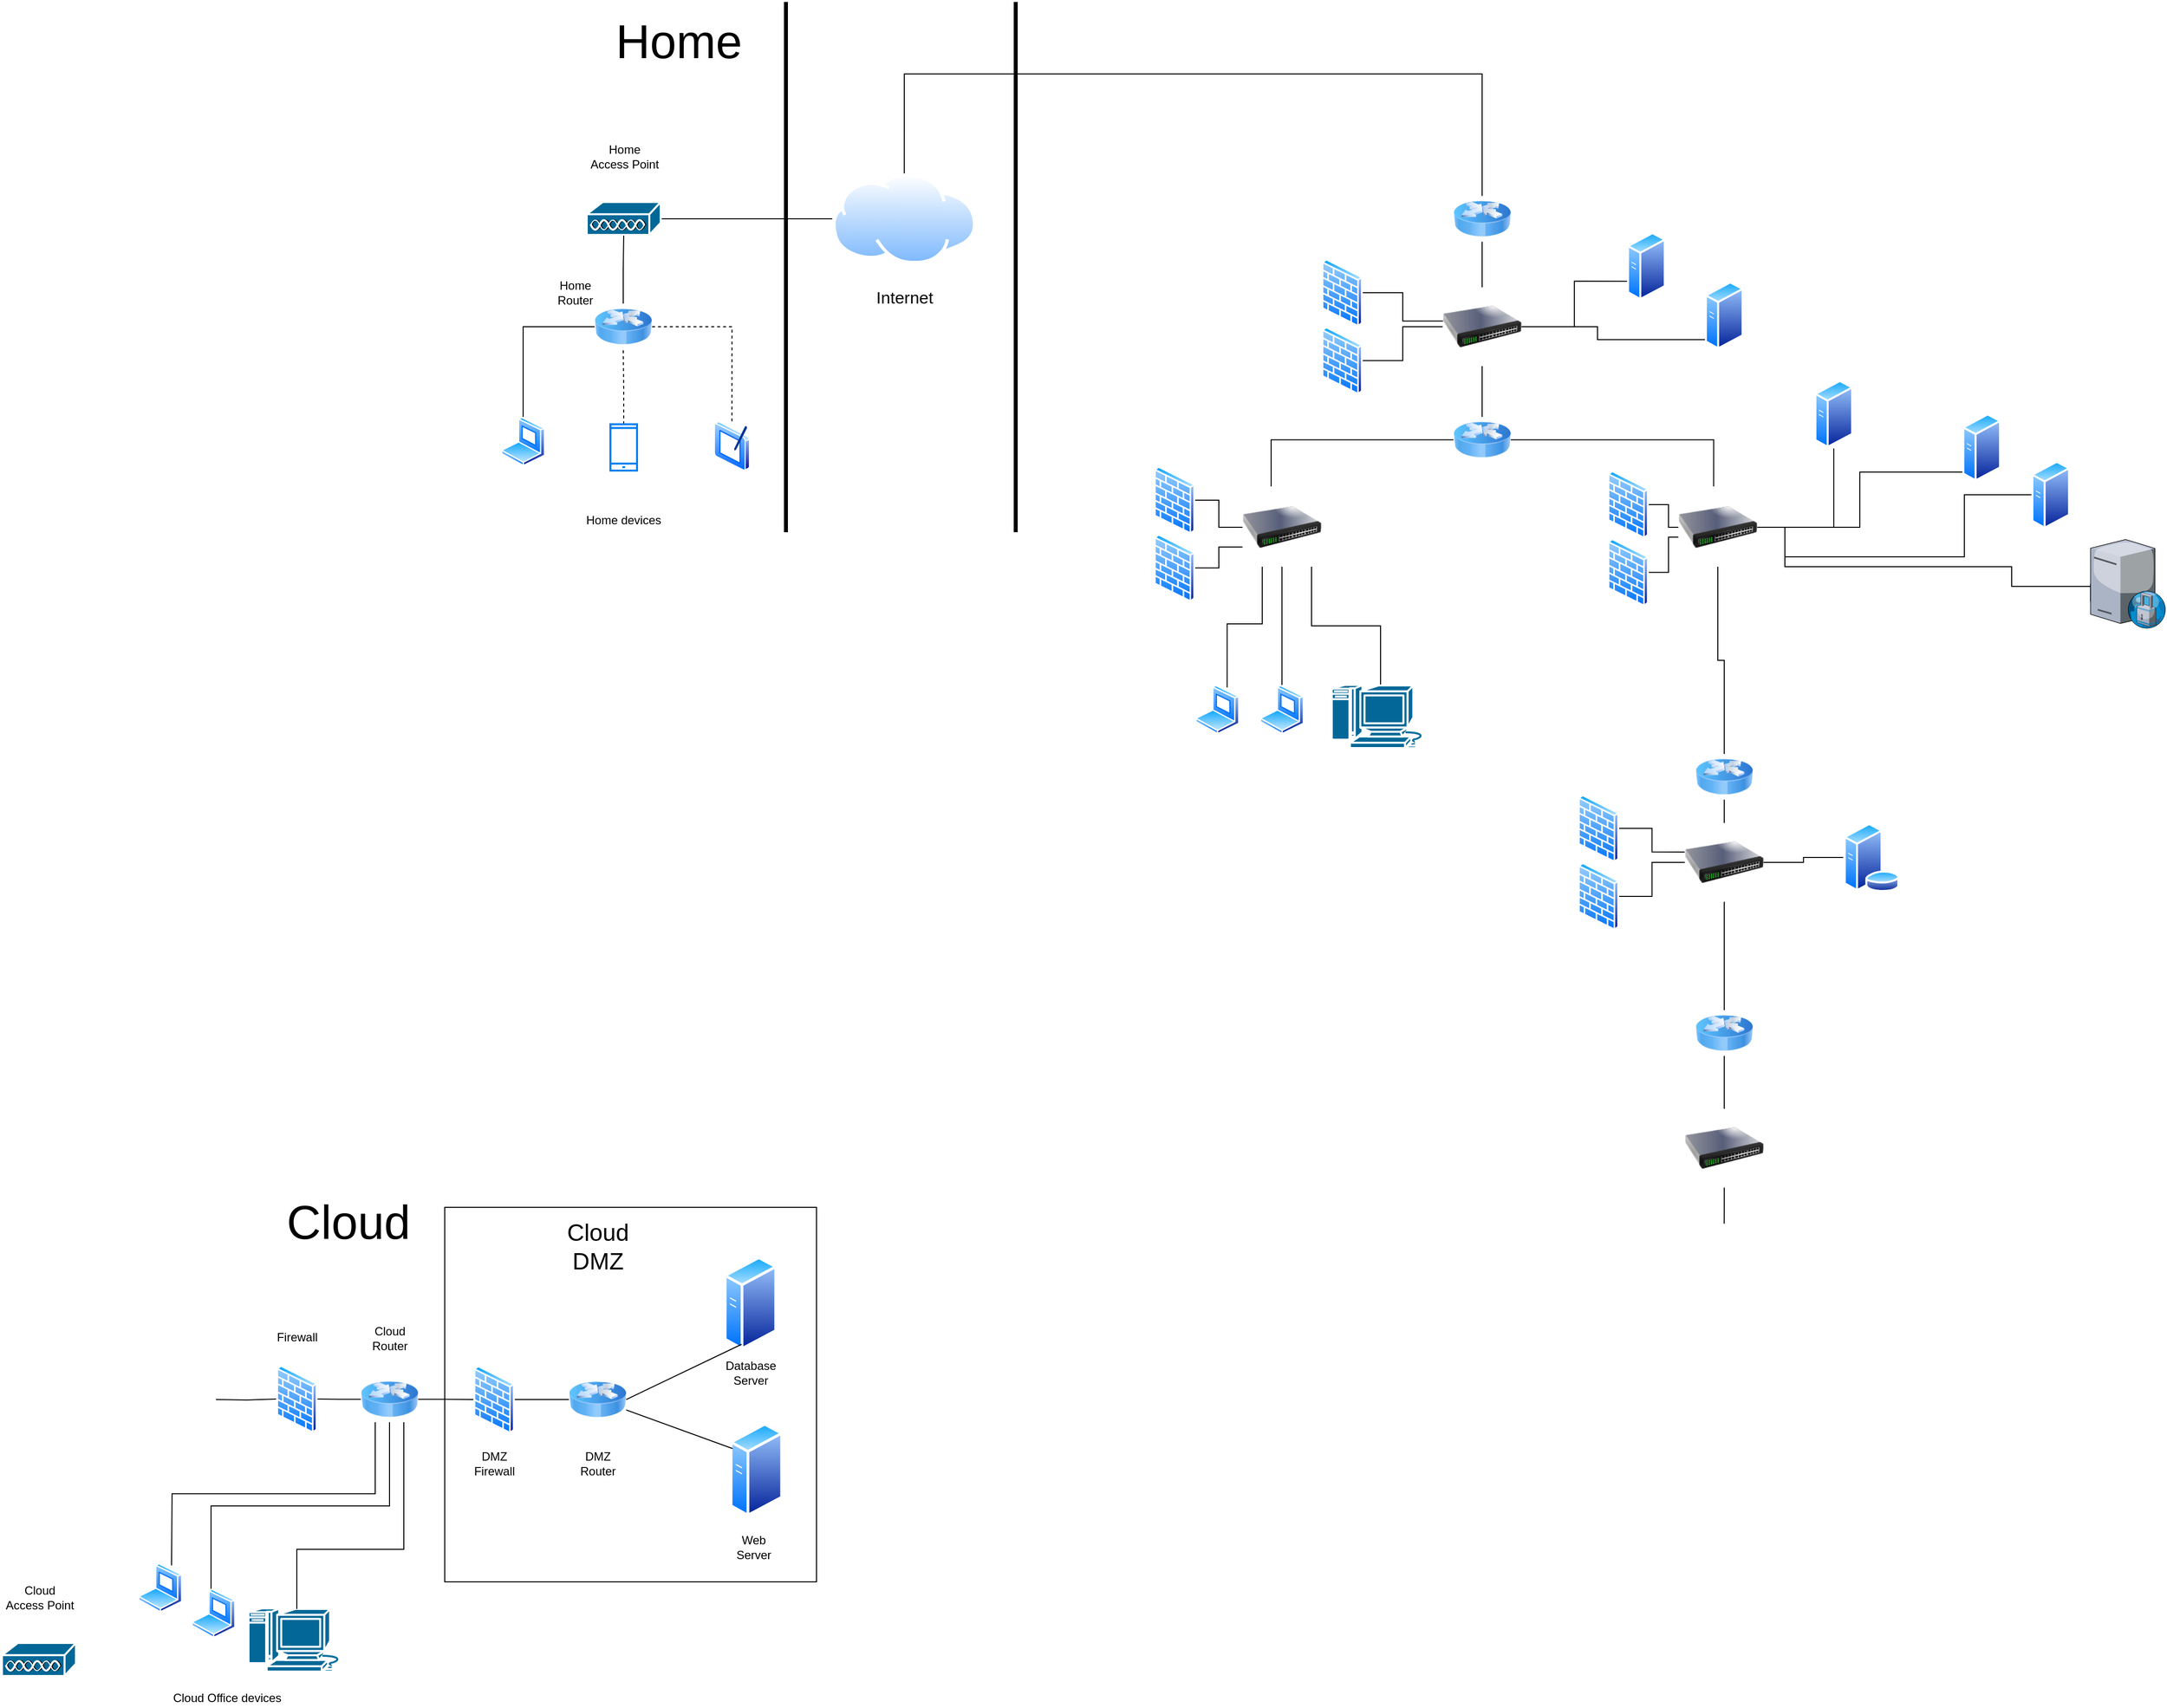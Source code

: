 <mxfile version="14.7.0" type="github">
  <diagram id="mJJ4weVtExKAIo2-QUBP" name="Page-1">
    <mxGraphModel dx="6003" dy="1591" grid="1" gridSize="10" guides="1" tooltips="1" connect="1" arrows="1" fold="1" page="1" pageScale="1" pageWidth="3300" pageHeight="4681" math="0" shadow="0">
      <root>
        <mxCell id="0" />
        <mxCell id="1" parent="0" />
        <mxCell id="Y0TnnzLGjobcWEU3dFfU-1" value="" style="aspect=fixed;perimeter=ellipsePerimeter;html=1;align=center;shadow=0;dashed=0;spacingTop=3;image;image=img/lib/active_directory/generic_server.svg;" vertex="1" parent="1">
          <mxGeometry x="-190" y="1488" width="54" height="96.43" as="geometry" />
        </mxCell>
        <mxCell id="Y0TnnzLGjobcWEU3dFfU-2" value="Web&lt;br&gt;Server" style="text;html=1;align=center;verticalAlign=middle;resizable=0;points=[];autosize=1;strokeColor=none;" vertex="1" parent="1">
          <mxGeometry x="-189" y="1599" width="45" height="32" as="geometry" />
        </mxCell>
        <mxCell id="Y0TnnzLGjobcWEU3dFfU-3" value="" style="aspect=fixed;perimeter=ellipsePerimeter;html=1;align=center;shadow=0;dashed=0;spacingTop=3;image;image=img/lib/active_directory/generic_server.svg;" vertex="1" parent="1">
          <mxGeometry x="-196" y="1319" width="54" height="96.43" as="geometry" />
        </mxCell>
        <mxCell id="Y0TnnzLGjobcWEU3dFfU-4" value="Database&lt;br&gt;Server" style="text;html=1;align=center;verticalAlign=middle;resizable=0;points=[];autosize=1;strokeColor=none;" vertex="1" parent="1">
          <mxGeometry x="-199.5" y="1422" width="61" height="32" as="geometry" />
        </mxCell>
        <mxCell id="Y0TnnzLGjobcWEU3dFfU-5" value="" style="image;html=1;image=img/lib/clip_art/networking/Router_Icon_128x128.png" vertex="1" parent="1">
          <mxGeometry x="-353" y="1425" width="58" height="80" as="geometry" />
        </mxCell>
        <mxCell id="Y0TnnzLGjobcWEU3dFfU-6" value="DMZ&lt;br&gt;Router" style="text;html=1;align=center;verticalAlign=middle;resizable=0;points=[];autosize=1;strokeColor=none;" vertex="1" parent="1">
          <mxGeometry x="-347" y="1514" width="46" height="32" as="geometry" />
        </mxCell>
        <mxCell id="Y0TnnzLGjobcWEU3dFfU-7" value="" style="endArrow=none;html=1;exitX=1;exitY=0.5;exitDx=0;exitDy=0;" edge="1" parent="1" source="Y0TnnzLGjobcWEU3dFfU-5">
          <mxGeometry width="50" height="50" relative="1" as="geometry">
            <mxPoint x="-228" y="1459" as="sourcePoint" />
            <mxPoint x="-178" y="1409" as="targetPoint" />
          </mxGeometry>
        </mxCell>
        <mxCell id="Y0TnnzLGjobcWEU3dFfU-8" value="" style="endArrow=none;html=1;entryX=0;entryY=0.25;entryDx=0;entryDy=0;" edge="1" parent="1" source="Y0TnnzLGjobcWEU3dFfU-5" target="Y0TnnzLGjobcWEU3dFfU-1">
          <mxGeometry width="50" height="50" relative="1" as="geometry">
            <mxPoint x="-285" y="1479" as="sourcePoint" />
            <mxPoint x="-168" y="1419" as="targetPoint" />
          </mxGeometry>
        </mxCell>
        <mxCell id="Y0TnnzLGjobcWEU3dFfU-9" value="" style="aspect=fixed;perimeter=ellipsePerimeter;html=1;align=center;shadow=0;dashed=0;spacingTop=3;image;image=img/lib/active_directory/firewall.svg;" vertex="1" parent="1">
          <mxGeometry x="-450" y="1430.57" width="42" height="68.86" as="geometry" />
        </mxCell>
        <mxCell id="Y0TnnzLGjobcWEU3dFfU-10" value="DMZ&lt;br&gt;Firewall" style="text;html=1;align=center;verticalAlign=middle;resizable=0;points=[];autosize=1;strokeColor=none;" vertex="1" parent="1">
          <mxGeometry x="-454.5" y="1514" width="51" height="32" as="geometry" />
        </mxCell>
        <mxCell id="Y0TnnzLGjobcWEU3dFfU-11" value="" style="endArrow=none;html=1;exitX=1;exitY=0.5;exitDx=0;exitDy=0;" edge="1" parent="1" source="Y0TnnzLGjobcWEU3dFfU-9" target="Y0TnnzLGjobcWEU3dFfU-5">
          <mxGeometry width="50" height="50" relative="1" as="geometry">
            <mxPoint x="-403" y="1495" as="sourcePoint" />
            <mxPoint x="-353" y="1445" as="targetPoint" />
          </mxGeometry>
        </mxCell>
        <mxCell id="Y0TnnzLGjobcWEU3dFfU-12" value="" style="edgeStyle=orthogonalEdgeStyle;rounded=0;orthogonalLoop=1;jettySize=auto;html=1;endArrow=none;endFill=0;" edge="1" parent="1" source="Y0TnnzLGjobcWEU3dFfU-14" target="Y0TnnzLGjobcWEU3dFfU-15">
          <mxGeometry relative="1" as="geometry" />
        </mxCell>
        <mxCell id="Y0TnnzLGjobcWEU3dFfU-13" value="" style="edgeStyle=orthogonalEdgeStyle;rounded=0;orthogonalLoop=1;jettySize=auto;html=1;endArrow=none;endFill=0;" edge="1" parent="1" source="Y0TnnzLGjobcWEU3dFfU-14" target="Y0TnnzLGjobcWEU3dFfU-9">
          <mxGeometry relative="1" as="geometry" />
        </mxCell>
        <mxCell id="Y0TnnzLGjobcWEU3dFfU-14" value="" style="image;html=1;image=img/lib/clip_art/networking/Router_Icon_128x128.png" vertex="1" parent="1">
          <mxGeometry x="-564" y="1441.57" width="58" height="46.43" as="geometry" />
        </mxCell>
        <mxCell id="Y0TnnzLGjobcWEU3dFfU-15" value="" style="aspect=fixed;perimeter=ellipsePerimeter;html=1;align=center;shadow=0;dashed=0;spacingTop=3;image;image=img/lib/active_directory/firewall.svg;" vertex="1" parent="1">
          <mxGeometry x="-650" y="1430.14" width="42" height="68.86" as="geometry" />
        </mxCell>
        <mxCell id="Y0TnnzLGjobcWEU3dFfU-16" value="" style="edgeStyle=orthogonalEdgeStyle;rounded=0;orthogonalLoop=1;jettySize=auto;html=1;endArrow=none;endFill=0;" edge="1" parent="1" target="Y0TnnzLGjobcWEU3dFfU-15">
          <mxGeometry relative="1" as="geometry">
            <mxPoint x="-711" y="1465" as="sourcePoint" />
          </mxGeometry>
        </mxCell>
        <mxCell id="Y0TnnzLGjobcWEU3dFfU-17" value="" style="shape=mxgraph.cisco.misc.access_point;html=1;pointerEvents=1;dashed=0;fillColor=#036897;strokeColor=#ffffff;strokeWidth=2;verticalLabelPosition=bottom;verticalAlign=top;align=center;outlineConnect=0;" vertex="1" parent="1">
          <mxGeometry x="-928" y="1712" width="75" height="34" as="geometry" />
        </mxCell>
        <mxCell id="Y0TnnzLGjobcWEU3dFfU-18" value="" style="aspect=fixed;perimeter=ellipsePerimeter;html=1;align=center;shadow=0;dashed=0;spacingTop=3;image;image=img/lib/active_directory/laptop_client.svg;" vertex="1" parent="1">
          <mxGeometry x="-790" y="1631" width="45" height="50" as="geometry" />
        </mxCell>
        <mxCell id="Y0TnnzLGjobcWEU3dFfU-19" value="" style="edgeStyle=orthogonalEdgeStyle;rounded=0;orthogonalLoop=1;jettySize=auto;html=1;endArrow=none;endFill=0;entryX=0.5;entryY=1;entryDx=0;entryDy=0;" edge="1" parent="1" source="Y0TnnzLGjobcWEU3dFfU-20" target="Y0TnnzLGjobcWEU3dFfU-14">
          <mxGeometry relative="1" as="geometry">
            <Array as="points">
              <mxPoint x="-716" y="1573" />
              <mxPoint x="-535" y="1573" />
            </Array>
          </mxGeometry>
        </mxCell>
        <mxCell id="Y0TnnzLGjobcWEU3dFfU-20" value="" style="aspect=fixed;perimeter=ellipsePerimeter;html=1;align=center;shadow=0;dashed=0;spacingTop=3;image;image=img/lib/active_directory/laptop_client.svg;" vertex="1" parent="1">
          <mxGeometry x="-736" y="1657" width="45" height="50" as="geometry" />
        </mxCell>
        <mxCell id="Y0TnnzLGjobcWEU3dFfU-21" value="" style="shape=mxgraph.cisco.computers_and_peripherals.macintosh;html=1;pointerEvents=1;dashed=0;fillColor=#036897;strokeColor=#ffffff;strokeWidth=2;verticalLabelPosition=bottom;verticalAlign=top;align=center;outlineConnect=0;" vertex="1" parent="1">
          <mxGeometry x="-678.5" y="1677" width="99" height="64" as="geometry" />
        </mxCell>
        <mxCell id="Y0TnnzLGjobcWEU3dFfU-23" value="" style="edgeStyle=orthogonalEdgeStyle;rounded=0;orthogonalLoop=1;jettySize=auto;html=1;endArrow=none;endFill=0;exitX=0;exitY=0.5;exitDx=0;exitDy=0;" edge="1" parent="1" source="Y0TnnzLGjobcWEU3dFfU-24" target="Y0TnnzLGjobcWEU3dFfU-25">
          <mxGeometry relative="1" as="geometry">
            <mxPoint x="-168" y="265.985" as="sourcePoint" />
          </mxGeometry>
        </mxCell>
        <mxCell id="Y0TnnzLGjobcWEU3dFfU-52" style="edgeStyle=orthogonalEdgeStyle;rounded=0;orthogonalLoop=1;jettySize=auto;html=1;endArrow=none;endFill=0;" edge="1" parent="1" source="Y0TnnzLGjobcWEU3dFfU-24" target="Y0TnnzLGjobcWEU3dFfU-51">
          <mxGeometry relative="1" as="geometry">
            <Array as="points">
              <mxPoint x="-13" y="120" />
              <mxPoint x="573" y="120" />
            </Array>
          </mxGeometry>
        </mxCell>
        <mxCell id="Y0TnnzLGjobcWEU3dFfU-24" value="" style="aspect=fixed;perimeter=ellipsePerimeter;html=1;align=center;shadow=0;dashed=0;spacingTop=3;image;image=img/lib/active_directory/internet_cloud.svg;" vertex="1" parent="1">
          <mxGeometry x="-86" y="221.03" width="145.98" height="91.97" as="geometry" />
        </mxCell>
        <mxCell id="Y0TnnzLGjobcWEU3dFfU-25" value="" style="shape=mxgraph.cisco.misc.access_point;html=1;pointerEvents=1;dashed=0;fillColor=#036897;strokeColor=#ffffff;strokeWidth=2;verticalLabelPosition=bottom;verticalAlign=top;align=center;outlineConnect=0;" vertex="1" parent="1">
          <mxGeometry x="-335" y="249.97" width="75" height="34" as="geometry" />
        </mxCell>
        <mxCell id="Y0TnnzLGjobcWEU3dFfU-26" value="" style="edgeStyle=orthogonalEdgeStyle;rounded=0;orthogonalLoop=1;jettySize=auto;html=1;endArrow=none;endFill=0;" edge="1" parent="1" source="Y0TnnzLGjobcWEU3dFfU-27" target="Y0TnnzLGjobcWEU3dFfU-25">
          <mxGeometry relative="1" as="geometry" />
        </mxCell>
        <mxCell id="Y0TnnzLGjobcWEU3dFfU-27" value="" style="image;html=1;image=img/lib/clip_art/networking/Router_Icon_128x128.png" vertex="1" parent="1">
          <mxGeometry x="-327" y="352.97" width="58" height="47" as="geometry" />
        </mxCell>
        <mxCell id="Y0TnnzLGjobcWEU3dFfU-28" value="" style="aspect=fixed;perimeter=ellipsePerimeter;html=1;align=center;shadow=0;dashed=0;spacingTop=3;image;image=img/lib/active_directory/laptop_client.svg;" vertex="1" parent="1">
          <mxGeometry x="-422" y="467.97" width="45" height="50" as="geometry" />
        </mxCell>
        <mxCell id="Y0TnnzLGjobcWEU3dFfU-29" value="" style="aspect=fixed;perimeter=ellipsePerimeter;html=1;align=center;shadow=0;dashed=0;spacingTop=3;image;image=img/lib/active_directory/tablet_pc.svg;" vertex="1" parent="1">
          <mxGeometry x="-206" y="472.47" width="36.5" height="50" as="geometry" />
        </mxCell>
        <mxCell id="Y0TnnzLGjobcWEU3dFfU-30" value="" style="edgeStyle=orthogonalEdgeStyle;rounded=0;orthogonalLoop=1;jettySize=auto;html=1;endArrow=none;endFill=0;dashed=1;" edge="1" parent="1" source="Y0TnnzLGjobcWEU3dFfU-31" target="Y0TnnzLGjobcWEU3dFfU-27">
          <mxGeometry relative="1" as="geometry" />
        </mxCell>
        <mxCell id="Y0TnnzLGjobcWEU3dFfU-31" value="" style="html=1;verticalLabelPosition=bottom;align=center;labelBackgroundColor=#ffffff;verticalAlign=top;strokeWidth=2;strokeColor=#0080F0;shadow=0;dashed=0;shape=mxgraph.ios7.icons.smartphone;" vertex="1" parent="1">
          <mxGeometry x="-311" y="475.47" width="27" height="47" as="geometry" />
        </mxCell>
        <mxCell id="Y0TnnzLGjobcWEU3dFfU-32" style="edgeStyle=orthogonalEdgeStyle;rounded=0;orthogonalLoop=1;jettySize=auto;html=1;entryX=0.5;entryY=0.01;entryDx=0;entryDy=0;endArrow=none;endFill=0;entryPerimeter=0;exitX=0.75;exitY=1;exitDx=0;exitDy=0;" edge="1" parent="1" source="Y0TnnzLGjobcWEU3dFfU-14" target="Y0TnnzLGjobcWEU3dFfU-21">
          <mxGeometry relative="1" as="geometry">
            <mxPoint x="-525" y="1498" as="sourcePoint" />
            <mxPoint x="-525" y="1683" as="targetPoint" />
            <Array as="points">
              <mxPoint x="-520" y="1617" />
              <mxPoint x="-629" y="1617" />
            </Array>
          </mxGeometry>
        </mxCell>
        <mxCell id="Y0TnnzLGjobcWEU3dFfU-33" style="edgeStyle=orthogonalEdgeStyle;rounded=0;orthogonalLoop=1;jettySize=auto;html=1;entryX=0.75;entryY=0;entryDx=0;entryDy=0;endArrow=none;endFill=0;exitX=0.25;exitY=1;exitDx=0;exitDy=0;" edge="1" parent="1" source="Y0TnnzLGjobcWEU3dFfU-14">
          <mxGeometry relative="1" as="geometry">
            <mxPoint x="-510.5" y="1498" as="sourcePoint" />
            <mxPoint x="-756.047" y="1633.313" as="targetPoint" />
          </mxGeometry>
        </mxCell>
        <mxCell id="Y0TnnzLGjobcWEU3dFfU-34" value="" style="edgeStyle=orthogonalEdgeStyle;rounded=0;orthogonalLoop=1;jettySize=auto;html=1;endArrow=none;endFill=0;entryX=1;entryY=0.5;entryDx=0;entryDy=0;exitX=0.5;exitY=0;exitDx=0;exitDy=0;dashed=1;" edge="1" parent="1" source="Y0TnnzLGjobcWEU3dFfU-29" target="Y0TnnzLGjobcWEU3dFfU-27">
          <mxGeometry relative="1" as="geometry">
            <mxPoint x="-288.5" y="488.97" as="sourcePoint" />
            <mxPoint x="-288" y="409.97" as="targetPoint" />
          </mxGeometry>
        </mxCell>
        <mxCell id="Y0TnnzLGjobcWEU3dFfU-35" value="" style="edgeStyle=orthogonalEdgeStyle;rounded=0;orthogonalLoop=1;jettySize=auto;html=1;endArrow=none;endFill=0;entryX=0;entryY=0.5;entryDx=0;entryDy=0;exitX=0.5;exitY=0;exitDx=0;exitDy=0;" edge="1" parent="1" source="Y0TnnzLGjobcWEU3dFfU-28" target="Y0TnnzLGjobcWEU3dFfU-27">
          <mxGeometry relative="1" as="geometry">
            <mxPoint x="-162.75" y="483.97" as="sourcePoint" />
            <mxPoint x="-259" y="386.47" as="targetPoint" />
          </mxGeometry>
        </mxCell>
        <mxCell id="Y0TnnzLGjobcWEU3dFfU-36" value="Firewall" style="text;html=1;align=center;verticalAlign=middle;resizable=0;points=[];autosize=1;strokeColor=none;" vertex="1" parent="1">
          <mxGeometry x="-654.5" y="1393" width="51" height="18" as="geometry" />
        </mxCell>
        <mxCell id="Y0TnnzLGjobcWEU3dFfU-37" value="Cloud&lt;br&gt;Router" style="text;html=1;align=center;verticalAlign=middle;resizable=0;points=[];autosize=1;strokeColor=none;" vertex="1" parent="1">
          <mxGeometry x="-558" y="1387.03" width="46" height="32" as="geometry" />
        </mxCell>
        <mxCell id="Y0TnnzLGjobcWEU3dFfU-38" value="Cloud&lt;br&gt;Access Point" style="text;html=1;align=center;verticalAlign=middle;resizable=0;points=[];autosize=1;strokeColor=none;" vertex="1" parent="1">
          <mxGeometry x="-930" y="1650" width="79" height="32" as="geometry" />
        </mxCell>
        <mxCell id="Y0TnnzLGjobcWEU3dFfU-39" value="Internet" style="text;html=1;align=center;verticalAlign=middle;resizable=0;points=[];autosize=1;strokeColor=none;fontSize=17;" vertex="1" parent="1">
          <mxGeometry x="-47.01" y="336.47" width="68" height="24" as="geometry" />
        </mxCell>
        <mxCell id="Y0TnnzLGjobcWEU3dFfU-40" value="Home&lt;br&gt;Access Point" style="text;html=1;align=center;verticalAlign=middle;resizable=0;points=[];autosize=1;strokeColor=none;" vertex="1" parent="1">
          <mxGeometry x="-337" y="188" width="79" height="32" as="geometry" />
        </mxCell>
        <mxCell id="Y0TnnzLGjobcWEU3dFfU-41" value="Home&lt;br&gt;Router" style="text;html=1;align=center;verticalAlign=middle;resizable=0;points=[];autosize=1;strokeColor=none;" vertex="1" parent="1">
          <mxGeometry x="-370" y="326" width="46" height="32" as="geometry" />
        </mxCell>
        <mxCell id="Y0TnnzLGjobcWEU3dFfU-42" value="Home devices" style="text;html=1;align=center;verticalAlign=middle;resizable=0;points=[];autosize=1;strokeColor=none;" vertex="1" parent="1">
          <mxGeometry x="-341" y="563.97" width="86" height="18" as="geometry" />
        </mxCell>
        <mxCell id="Y0TnnzLGjobcWEU3dFfU-43" value="Cloud Office devices" style="text;html=1;align=center;verticalAlign=middle;resizable=0;points=[];autosize=1;strokeColor=none;" vertex="1" parent="1">
          <mxGeometry x="-760" y="1759" width="120" height="18" as="geometry" />
        </mxCell>
        <mxCell id="Y0TnnzLGjobcWEU3dFfU-44" value="" style="line;strokeWidth=4;direction=south;html=1;perimeter=backbonePerimeter;points=[];outlineConnect=0;" vertex="1" parent="1">
          <mxGeometry x="95" y="47" width="10" height="538" as="geometry" />
        </mxCell>
        <mxCell id="Y0TnnzLGjobcWEU3dFfU-45" value="" style="line;strokeWidth=4;direction=south;html=1;perimeter=backbonePerimeter;points=[];outlineConnect=0;" vertex="1" parent="1">
          <mxGeometry x="-138" y="47" width="10" height="538" as="geometry" />
        </mxCell>
        <mxCell id="Y0TnnzLGjobcWEU3dFfU-46" value="&lt;font style=&quot;font-size: 48px&quot;&gt;Home&lt;/font&gt;" style="text;html=1;align=center;verticalAlign=middle;resizable=0;points=[];autosize=1;strokeColor=none;" vertex="1" parent="1">
          <mxGeometry x="-311" y="72" width="138" height="30" as="geometry" />
        </mxCell>
        <mxCell id="Y0TnnzLGjobcWEU3dFfU-47" value="&lt;font style=&quot;font-size: 48px&quot;&gt;Cloud&lt;/font&gt;" style="text;html=1;align=center;verticalAlign=middle;resizable=0;points=[];autosize=1;strokeColor=none;" vertex="1" parent="1">
          <mxGeometry x="-645" y="1270" width="135" height="30" as="geometry" />
        </mxCell>
        <mxCell id="Y0TnnzLGjobcWEU3dFfU-48" value="" style="rounded=0;whiteSpace=wrap;html=1;fillColor=none;" vertex="1" parent="1">
          <mxGeometry x="-479" y="1270" width="377" height="380" as="geometry" />
        </mxCell>
        <mxCell id="Y0TnnzLGjobcWEU3dFfU-49" value="&lt;font style=&quot;font-size: 24px&quot;&gt;Cloud&lt;br&gt;DMZ&lt;br&gt;&lt;/font&gt;" style="text;html=1;align=center;verticalAlign=middle;resizable=0;points=[];autosize=1;strokeColor=none;" vertex="1" parent="1">
          <mxGeometry x="-360.5" y="1290" width="73" height="40" as="geometry" />
        </mxCell>
        <mxCell id="Y0TnnzLGjobcWEU3dFfU-62" style="edgeStyle=orthogonalEdgeStyle;rounded=0;orthogonalLoop=1;jettySize=auto;html=1;endArrow=none;endFill=0;" edge="1" parent="1" source="Y0TnnzLGjobcWEU3dFfU-51" target="Y0TnnzLGjobcWEU3dFfU-53">
          <mxGeometry relative="1" as="geometry" />
        </mxCell>
        <mxCell id="Y0TnnzLGjobcWEU3dFfU-51" value="" style="image;html=1;image=img/lib/clip_art/networking/Router_Icon_128x128.png" vertex="1" parent="1">
          <mxGeometry x="544" y="243.8" width="58" height="46.43" as="geometry" />
        </mxCell>
        <mxCell id="Y0TnnzLGjobcWEU3dFfU-59" style="edgeStyle=orthogonalEdgeStyle;rounded=0;orthogonalLoop=1;jettySize=auto;html=1;entryX=0;entryY=0.75;entryDx=0;entryDy=0;endArrow=none;endFill=0;" edge="1" parent="1" source="Y0TnnzLGjobcWEU3dFfU-53" target="Y0TnnzLGjobcWEU3dFfU-58">
          <mxGeometry relative="1" as="geometry" />
        </mxCell>
        <mxCell id="Y0TnnzLGjobcWEU3dFfU-61" style="edgeStyle=orthogonalEdgeStyle;rounded=0;orthogonalLoop=1;jettySize=auto;html=1;entryX=0;entryY=1;entryDx=0;entryDy=0;endArrow=none;endFill=0;" edge="1" parent="1" source="Y0TnnzLGjobcWEU3dFfU-53" target="Y0TnnzLGjobcWEU3dFfU-60">
          <mxGeometry relative="1" as="geometry">
            <Array as="points">
              <mxPoint x="690" y="377" />
              <mxPoint x="690" y="390" />
            </Array>
          </mxGeometry>
        </mxCell>
        <mxCell id="Y0TnnzLGjobcWEU3dFfU-64" style="edgeStyle=orthogonalEdgeStyle;rounded=0;orthogonalLoop=1;jettySize=auto;html=1;entryX=0.5;entryY=0;entryDx=0;entryDy=0;endArrow=none;endFill=0;" edge="1" parent="1" source="Y0TnnzLGjobcWEU3dFfU-53" target="Y0TnnzLGjobcWEU3dFfU-63">
          <mxGeometry relative="1" as="geometry" />
        </mxCell>
        <mxCell id="Y0TnnzLGjobcWEU3dFfU-53" value="" style="image;html=1;image=img/lib/clip_art/networking/Switch_128x128.png" vertex="1" parent="1">
          <mxGeometry x="533" y="336.47" width="80" height="80" as="geometry" />
        </mxCell>
        <mxCell id="Y0TnnzLGjobcWEU3dFfU-55" style="edgeStyle=orthogonalEdgeStyle;rounded=0;orthogonalLoop=1;jettySize=auto;html=1;entryX=0.004;entryY=0.429;entryDx=0;entryDy=0;entryPerimeter=0;endArrow=none;endFill=0;" edge="1" parent="1" source="Y0TnnzLGjobcWEU3dFfU-54" target="Y0TnnzLGjobcWEU3dFfU-53">
          <mxGeometry relative="1" as="geometry" />
        </mxCell>
        <mxCell id="Y0TnnzLGjobcWEU3dFfU-54" value="" style="aspect=fixed;perimeter=ellipsePerimeter;html=1;align=center;shadow=0;dashed=0;spacingTop=3;image;image=img/lib/active_directory/firewall.svg;" vertex="1" parent="1">
          <mxGeometry x="410" y="307.57" width="42" height="68.86" as="geometry" />
        </mxCell>
        <mxCell id="Y0TnnzLGjobcWEU3dFfU-57" style="edgeStyle=orthogonalEdgeStyle;rounded=0;orthogonalLoop=1;jettySize=auto;html=1;endArrow=none;endFill=0;" edge="1" parent="1" source="Y0TnnzLGjobcWEU3dFfU-56" target="Y0TnnzLGjobcWEU3dFfU-53">
          <mxGeometry relative="1" as="geometry" />
        </mxCell>
        <mxCell id="Y0TnnzLGjobcWEU3dFfU-56" value="" style="aspect=fixed;perimeter=ellipsePerimeter;html=1;align=center;shadow=0;dashed=0;spacingTop=3;image;image=img/lib/active_directory/firewall.svg;" vertex="1" parent="1">
          <mxGeometry x="410" y="376.43" width="42" height="68.86" as="geometry" />
        </mxCell>
        <mxCell id="Y0TnnzLGjobcWEU3dFfU-58" value="" style="aspect=fixed;perimeter=ellipsePerimeter;html=1;align=center;shadow=0;dashed=0;spacingTop=3;image;image=img/lib/active_directory/generic_server.svg;" vertex="1" parent="1">
          <mxGeometry x="720" y="280" width="39.18" height="69.97" as="geometry" />
        </mxCell>
        <mxCell id="Y0TnnzLGjobcWEU3dFfU-60" value="" style="aspect=fixed;perimeter=ellipsePerimeter;html=1;align=center;shadow=0;dashed=0;spacingTop=3;image;image=img/lib/active_directory/generic_server.svg;" vertex="1" parent="1">
          <mxGeometry x="798.91" y="330" width="39.18" height="69.97" as="geometry" />
        </mxCell>
        <mxCell id="Y0TnnzLGjobcWEU3dFfU-65" style="edgeStyle=orthogonalEdgeStyle;rounded=0;orthogonalLoop=1;jettySize=auto;html=1;endArrow=none;endFill=0;entryX=0.363;entryY=-0.018;entryDx=0;entryDy=0;entryPerimeter=0;" edge="1" parent="1" source="Y0TnnzLGjobcWEU3dFfU-63" target="Y0TnnzLGjobcWEU3dFfU-67">
          <mxGeometry relative="1" as="geometry">
            <mxPoint x="360" y="560" as="targetPoint" />
          </mxGeometry>
        </mxCell>
        <mxCell id="Y0TnnzLGjobcWEU3dFfU-66" style="edgeStyle=orthogonalEdgeStyle;rounded=0;orthogonalLoop=1;jettySize=auto;html=1;endArrow=none;endFill=0;entryX=0.447;entryY=-0.018;entryDx=0;entryDy=0;entryPerimeter=0;" edge="1" parent="1" source="Y0TnnzLGjobcWEU3dFfU-63" target="Y0TnnzLGjobcWEU3dFfU-68">
          <mxGeometry relative="1" as="geometry">
            <mxPoint x="810" y="560" as="targetPoint" />
          </mxGeometry>
        </mxCell>
        <mxCell id="Y0TnnzLGjobcWEU3dFfU-63" value="" style="image;html=1;image=img/lib/clip_art/networking/Router_Icon_128x128.png" vertex="1" parent="1">
          <mxGeometry x="544" y="467.97" width="58" height="46.43" as="geometry" />
        </mxCell>
        <mxCell id="Y0TnnzLGjobcWEU3dFfU-76" style="edgeStyle=orthogonalEdgeStyle;rounded=0;orthogonalLoop=1;jettySize=auto;html=1;entryX=0.75;entryY=0;entryDx=0;entryDy=0;endArrow=none;endFill=0;" edge="1" parent="1" source="Y0TnnzLGjobcWEU3dFfU-67" target="Y0TnnzLGjobcWEU3dFfU-73">
          <mxGeometry relative="1" as="geometry">
            <Array as="points">
              <mxPoint x="350" y="678" />
              <mxPoint x="314" y="678" />
            </Array>
          </mxGeometry>
        </mxCell>
        <mxCell id="Y0TnnzLGjobcWEU3dFfU-77" style="edgeStyle=orthogonalEdgeStyle;rounded=0;orthogonalLoop=1;jettySize=auto;html=1;entryX=0.5;entryY=0;entryDx=0;entryDy=0;endArrow=none;endFill=0;" edge="1" parent="1" source="Y0TnnzLGjobcWEU3dFfU-67" target="Y0TnnzLGjobcWEU3dFfU-74">
          <mxGeometry relative="1" as="geometry" />
        </mxCell>
        <mxCell id="Y0TnnzLGjobcWEU3dFfU-78" style="edgeStyle=orthogonalEdgeStyle;rounded=0;orthogonalLoop=1;jettySize=auto;html=1;endArrow=none;endFill=0;" edge="1" parent="1" source="Y0TnnzLGjobcWEU3dFfU-67" target="Y0TnnzLGjobcWEU3dFfU-75">
          <mxGeometry relative="1" as="geometry">
            <Array as="points">
              <mxPoint x="400" y="680" />
              <mxPoint x="470" y="680" />
            </Array>
          </mxGeometry>
        </mxCell>
        <mxCell id="Y0TnnzLGjobcWEU3dFfU-67" value="" style="image;html=1;image=img/lib/clip_art/networking/Switch_128x128.png" vertex="1" parent="1">
          <mxGeometry x="330" y="540" width="80" height="80" as="geometry" />
        </mxCell>
        <mxCell id="Y0TnnzLGjobcWEU3dFfU-86" style="edgeStyle=orthogonalEdgeStyle;rounded=0;orthogonalLoop=1;jettySize=auto;html=1;endArrow=none;endFill=0;" edge="1" parent="1" source="Y0TnnzLGjobcWEU3dFfU-68" target="Y0TnnzLGjobcWEU3dFfU-83">
          <mxGeometry relative="1" as="geometry" />
        </mxCell>
        <mxCell id="Y0TnnzLGjobcWEU3dFfU-87" style="edgeStyle=orthogonalEdgeStyle;rounded=0;orthogonalLoop=1;jettySize=auto;html=1;entryX=0.015;entryY=0.858;entryDx=0;entryDy=0;entryPerimeter=0;endArrow=none;endFill=0;" edge="1" parent="1" source="Y0TnnzLGjobcWEU3dFfU-68" target="Y0TnnzLGjobcWEU3dFfU-84">
          <mxGeometry relative="1" as="geometry" />
        </mxCell>
        <mxCell id="Y0TnnzLGjobcWEU3dFfU-88" style="edgeStyle=orthogonalEdgeStyle;rounded=0;orthogonalLoop=1;jettySize=auto;html=1;endArrow=none;endFill=0;" edge="1" parent="1" source="Y0TnnzLGjobcWEU3dFfU-68" target="Y0TnnzLGjobcWEU3dFfU-85">
          <mxGeometry relative="1" as="geometry">
            <Array as="points">
              <mxPoint x="880" y="580" />
              <mxPoint x="880" y="610" />
              <mxPoint x="1062" y="610" />
            </Array>
          </mxGeometry>
        </mxCell>
        <mxCell id="Y0TnnzLGjobcWEU3dFfU-92" style="edgeStyle=orthogonalEdgeStyle;rounded=0;orthogonalLoop=1;jettySize=auto;html=1;entryX=0.5;entryY=0;entryDx=0;entryDy=0;endArrow=none;endFill=0;" edge="1" parent="1" source="Y0TnnzLGjobcWEU3dFfU-68" target="Y0TnnzLGjobcWEU3dFfU-91">
          <mxGeometry relative="1" as="geometry" />
        </mxCell>
        <mxCell id="Y0TnnzLGjobcWEU3dFfU-107" style="edgeStyle=orthogonalEdgeStyle;rounded=0;orthogonalLoop=1;jettySize=auto;html=1;endArrow=none;endFill=0;exitX=1;exitY=0.5;exitDx=0;exitDy=0;entryX=0;entryY=0.5;entryDx=0;entryDy=0;entryPerimeter=0;" edge="1" parent="1" source="Y0TnnzLGjobcWEU3dFfU-68" target="Y0TnnzLGjobcWEU3dFfU-106">
          <mxGeometry relative="1" as="geometry">
            <Array as="points">
              <mxPoint x="880" y="580" />
              <mxPoint x="880" y="620" />
              <mxPoint x="1110" y="620" />
              <mxPoint x="1110" y="640" />
              <mxPoint x="1228" y="640" />
              <mxPoint x="1228" y="655" />
            </Array>
          </mxGeometry>
        </mxCell>
        <mxCell id="Y0TnnzLGjobcWEU3dFfU-68" value="" style="image;html=1;image=img/lib/clip_art/networking/Switch_128x128.png" vertex="1" parent="1">
          <mxGeometry x="772" y="540" width="80" height="80" as="geometry" />
        </mxCell>
        <mxCell id="Y0TnnzLGjobcWEU3dFfU-71" style="edgeStyle=orthogonalEdgeStyle;rounded=0;orthogonalLoop=1;jettySize=auto;html=1;endArrow=none;endFill=0;" edge="1" parent="1" source="Y0TnnzLGjobcWEU3dFfU-69" target="Y0TnnzLGjobcWEU3dFfU-67">
          <mxGeometry relative="1" as="geometry" />
        </mxCell>
        <mxCell id="Y0TnnzLGjobcWEU3dFfU-69" value="" style="aspect=fixed;perimeter=ellipsePerimeter;html=1;align=center;shadow=0;dashed=0;spacingTop=3;image;image=img/lib/active_directory/firewall.svg;" vertex="1" parent="1">
          <mxGeometry x="240" y="517.97" width="42" height="68.86" as="geometry" />
        </mxCell>
        <mxCell id="Y0TnnzLGjobcWEU3dFfU-72" style="edgeStyle=orthogonalEdgeStyle;rounded=0;orthogonalLoop=1;jettySize=auto;html=1;entryX=0;entryY=0.75;entryDx=0;entryDy=0;endArrow=none;endFill=0;" edge="1" parent="1" source="Y0TnnzLGjobcWEU3dFfU-70" target="Y0TnnzLGjobcWEU3dFfU-67">
          <mxGeometry relative="1" as="geometry" />
        </mxCell>
        <mxCell id="Y0TnnzLGjobcWEU3dFfU-70" value="" style="aspect=fixed;perimeter=ellipsePerimeter;html=1;align=center;shadow=0;dashed=0;spacingTop=3;image;image=img/lib/active_directory/firewall.svg;" vertex="1" parent="1">
          <mxGeometry x="240" y="586.83" width="42" height="68.86" as="geometry" />
        </mxCell>
        <mxCell id="Y0TnnzLGjobcWEU3dFfU-73" value="" style="aspect=fixed;perimeter=ellipsePerimeter;html=1;align=center;shadow=0;dashed=0;spacingTop=3;image;image=img/lib/active_directory/laptop_client.svg;" vertex="1" parent="1">
          <mxGeometry x="282" y="740" width="45" height="50" as="geometry" />
        </mxCell>
        <mxCell id="Y0TnnzLGjobcWEU3dFfU-74" value="" style="aspect=fixed;perimeter=ellipsePerimeter;html=1;align=center;shadow=0;dashed=0;spacingTop=3;image;image=img/lib/active_directory/laptop_client.svg;" vertex="1" parent="1">
          <mxGeometry x="347.5" y="740" width="45" height="50" as="geometry" />
        </mxCell>
        <mxCell id="Y0TnnzLGjobcWEU3dFfU-75" value="" style="shape=mxgraph.cisco.computers_and_peripherals.macintosh;html=1;pointerEvents=1;dashed=0;fillColor=#036897;strokeColor=#ffffff;strokeWidth=2;verticalLabelPosition=bottom;verticalAlign=top;align=center;outlineConnect=0;" vertex="1" parent="1">
          <mxGeometry x="420" y="740" width="99" height="64" as="geometry" />
        </mxCell>
        <mxCell id="Y0TnnzLGjobcWEU3dFfU-81" style="edgeStyle=orthogonalEdgeStyle;rounded=0;orthogonalLoop=1;jettySize=auto;html=1;endArrow=none;endFill=0;" edge="1" parent="1" source="Y0TnnzLGjobcWEU3dFfU-79" target="Y0TnnzLGjobcWEU3dFfU-68">
          <mxGeometry relative="1" as="geometry" />
        </mxCell>
        <mxCell id="Y0TnnzLGjobcWEU3dFfU-79" value="" style="aspect=fixed;perimeter=ellipsePerimeter;html=1;align=center;shadow=0;dashed=0;spacingTop=3;image;image=img/lib/active_directory/firewall.svg;" vertex="1" parent="1">
          <mxGeometry x="700" y="522.47" width="42" height="68.86" as="geometry" />
        </mxCell>
        <mxCell id="Y0TnnzLGjobcWEU3dFfU-82" style="edgeStyle=orthogonalEdgeStyle;rounded=0;orthogonalLoop=1;jettySize=auto;html=1;endArrow=none;endFill=0;" edge="1" parent="1" source="Y0TnnzLGjobcWEU3dFfU-80" target="Y0TnnzLGjobcWEU3dFfU-68">
          <mxGeometry relative="1" as="geometry">
            <Array as="points">
              <mxPoint x="762" y="626" />
              <mxPoint x="762" y="590" />
            </Array>
          </mxGeometry>
        </mxCell>
        <mxCell id="Y0TnnzLGjobcWEU3dFfU-80" value="" style="aspect=fixed;perimeter=ellipsePerimeter;html=1;align=center;shadow=0;dashed=0;spacingTop=3;image;image=img/lib/active_directory/firewall.svg;" vertex="1" parent="1">
          <mxGeometry x="700" y="591.33" width="42" height="68.86" as="geometry" />
        </mxCell>
        <mxCell id="Y0TnnzLGjobcWEU3dFfU-83" value="" style="aspect=fixed;perimeter=ellipsePerimeter;html=1;align=center;shadow=0;dashed=0;spacingTop=3;image;image=img/lib/active_directory/generic_server.svg;" vertex="1" parent="1">
          <mxGeometry x="910" y="430" width="39.18" height="69.97" as="geometry" />
        </mxCell>
        <mxCell id="Y0TnnzLGjobcWEU3dFfU-84" value="" style="aspect=fixed;perimeter=ellipsePerimeter;html=1;align=center;shadow=0;dashed=0;spacingTop=3;image;image=img/lib/active_directory/generic_server.svg;" vertex="1" parent="1">
          <mxGeometry x="1060" y="463.99" width="39.18" height="69.97" as="geometry" />
        </mxCell>
        <mxCell id="Y0TnnzLGjobcWEU3dFfU-85" value="" style="aspect=fixed;perimeter=ellipsePerimeter;html=1;align=center;shadow=0;dashed=0;spacingTop=3;image;image=img/lib/active_directory/generic_server.svg;" vertex="1" parent="1">
          <mxGeometry x="1130" y="512" width="39.18" height="69.97" as="geometry" />
        </mxCell>
        <mxCell id="Y0TnnzLGjobcWEU3dFfU-98" style="edgeStyle=orthogonalEdgeStyle;rounded=0;orthogonalLoop=1;jettySize=auto;html=1;endArrow=none;endFill=0;" edge="1" parent="1" source="Y0TnnzLGjobcWEU3dFfU-91" target="Y0TnnzLGjobcWEU3dFfU-93">
          <mxGeometry relative="1" as="geometry" />
        </mxCell>
        <mxCell id="Y0TnnzLGjobcWEU3dFfU-91" value="" style="image;html=1;image=img/lib/clip_art/networking/Router_Icon_128x128.png" vertex="1" parent="1">
          <mxGeometry x="789.5" y="810" width="58" height="46.43" as="geometry" />
        </mxCell>
        <mxCell id="Y0TnnzLGjobcWEU3dFfU-103" style="edgeStyle=orthogonalEdgeStyle;rounded=0;orthogonalLoop=1;jettySize=auto;html=1;entryX=0.5;entryY=0;entryDx=0;entryDy=0;endArrow=none;endFill=0;" edge="1" parent="1" source="Y0TnnzLGjobcWEU3dFfU-93" target="Y0TnnzLGjobcWEU3dFfU-102">
          <mxGeometry relative="1" as="geometry" />
        </mxCell>
        <mxCell id="Y0TnnzLGjobcWEU3dFfU-93" value="" style="image;html=1;image=img/lib/clip_art/networking/Switch_128x128.png" vertex="1" parent="1">
          <mxGeometry x="778.5" y="880" width="80" height="80" as="geometry" />
        </mxCell>
        <mxCell id="Y0TnnzLGjobcWEU3dFfU-96" style="edgeStyle=orthogonalEdgeStyle;rounded=0;orthogonalLoop=1;jettySize=auto;html=1;entryX=-0.001;entryY=0.368;entryDx=0;entryDy=0;entryPerimeter=0;endArrow=none;endFill=0;" edge="1" parent="1" source="Y0TnnzLGjobcWEU3dFfU-94" target="Y0TnnzLGjobcWEU3dFfU-93">
          <mxGeometry relative="1" as="geometry" />
        </mxCell>
        <mxCell id="Y0TnnzLGjobcWEU3dFfU-94" value="" style="aspect=fixed;perimeter=ellipsePerimeter;html=1;align=center;shadow=0;dashed=0;spacingTop=3;image;image=img/lib/active_directory/firewall.svg;" vertex="1" parent="1">
          <mxGeometry x="670" y="851.14" width="42" height="68.86" as="geometry" />
        </mxCell>
        <mxCell id="Y0TnnzLGjobcWEU3dFfU-97" style="edgeStyle=orthogonalEdgeStyle;rounded=0;orthogonalLoop=1;jettySize=auto;html=1;endArrow=none;endFill=0;" edge="1" parent="1" source="Y0TnnzLGjobcWEU3dFfU-95" target="Y0TnnzLGjobcWEU3dFfU-93">
          <mxGeometry relative="1" as="geometry" />
        </mxCell>
        <mxCell id="Y0TnnzLGjobcWEU3dFfU-95" value="" style="aspect=fixed;perimeter=ellipsePerimeter;html=1;align=center;shadow=0;dashed=0;spacingTop=3;image;image=img/lib/active_directory/firewall.svg;" vertex="1" parent="1">
          <mxGeometry x="670" y="920.0" width="42" height="68.86" as="geometry" />
        </mxCell>
        <mxCell id="Y0TnnzLGjobcWEU3dFfU-101" style="edgeStyle=orthogonalEdgeStyle;rounded=0;orthogonalLoop=1;jettySize=auto;html=1;endArrow=none;endFill=0;" edge="1" parent="1" source="Y0TnnzLGjobcWEU3dFfU-100" target="Y0TnnzLGjobcWEU3dFfU-93">
          <mxGeometry relative="1" as="geometry" />
        </mxCell>
        <mxCell id="Y0TnnzLGjobcWEU3dFfU-100" value="" style="aspect=fixed;perimeter=ellipsePerimeter;html=1;align=center;shadow=0;dashed=0;spacingTop=3;image;image=img/lib/active_directory/database_server.svg;" vertex="1" parent="1">
          <mxGeometry x="939.18" y="880" width="57.42" height="70.02" as="geometry" />
        </mxCell>
        <mxCell id="Y0TnnzLGjobcWEU3dFfU-105" style="edgeStyle=orthogonalEdgeStyle;rounded=0;orthogonalLoop=1;jettySize=auto;html=1;entryX=0.5;entryY=0;entryDx=0;entryDy=0;endArrow=none;endFill=0;" edge="1" parent="1" source="Y0TnnzLGjobcWEU3dFfU-102" target="Y0TnnzLGjobcWEU3dFfU-104">
          <mxGeometry relative="1" as="geometry" />
        </mxCell>
        <mxCell id="Y0TnnzLGjobcWEU3dFfU-102" value="" style="image;html=1;image=img/lib/clip_art/networking/Router_Icon_128x128.png" vertex="1" parent="1">
          <mxGeometry x="789.5" y="1070" width="58" height="46.43" as="geometry" />
        </mxCell>
        <mxCell id="Y0TnnzLGjobcWEU3dFfU-109" style="edgeStyle=orthogonalEdgeStyle;rounded=0;orthogonalLoop=1;jettySize=auto;html=1;entryX=0.463;entryY=-0.006;entryDx=0;entryDy=0;entryPerimeter=0;endArrow=none;endFill=0;" edge="1" parent="1" source="Y0TnnzLGjobcWEU3dFfU-104" target="Y0TnnzLGjobcWEU3dFfU-108">
          <mxGeometry relative="1" as="geometry" />
        </mxCell>
        <mxCell id="Y0TnnzLGjobcWEU3dFfU-104" value="" style="image;html=1;image=img/lib/clip_art/networking/Switch_128x128.png" vertex="1" parent="1">
          <mxGeometry x="778.5" y="1170" width="80" height="80" as="geometry" />
        </mxCell>
        <mxCell id="Y0TnnzLGjobcWEU3dFfU-106" value="" style="verticalLabelPosition=bottom;aspect=fixed;html=1;verticalAlign=top;strokeColor=none;align=center;outlineConnect=0;shape=mxgraph.citrix.proxy_server;" vertex="1" parent="1">
          <mxGeometry x="1190" y="592.44" width="76.5" height="90" as="geometry" />
        </mxCell>
        <mxCell id="Y0TnnzLGjobcWEU3dFfU-108" value="" style="shape=image;html=1;verticalAlign=top;verticalLabelPosition=bottom;labelBackgroundColor=#ffffff;imageAspect=0;aspect=fixed;image=https://cdn0.iconfinder.com/data/icons/infographic-element-8/512/41_Layer-128.png" vertex="1" parent="1">
          <mxGeometry x="759.18" y="1287.43" width="128" height="128" as="geometry" />
        </mxCell>
      </root>
    </mxGraphModel>
  </diagram>
</mxfile>
